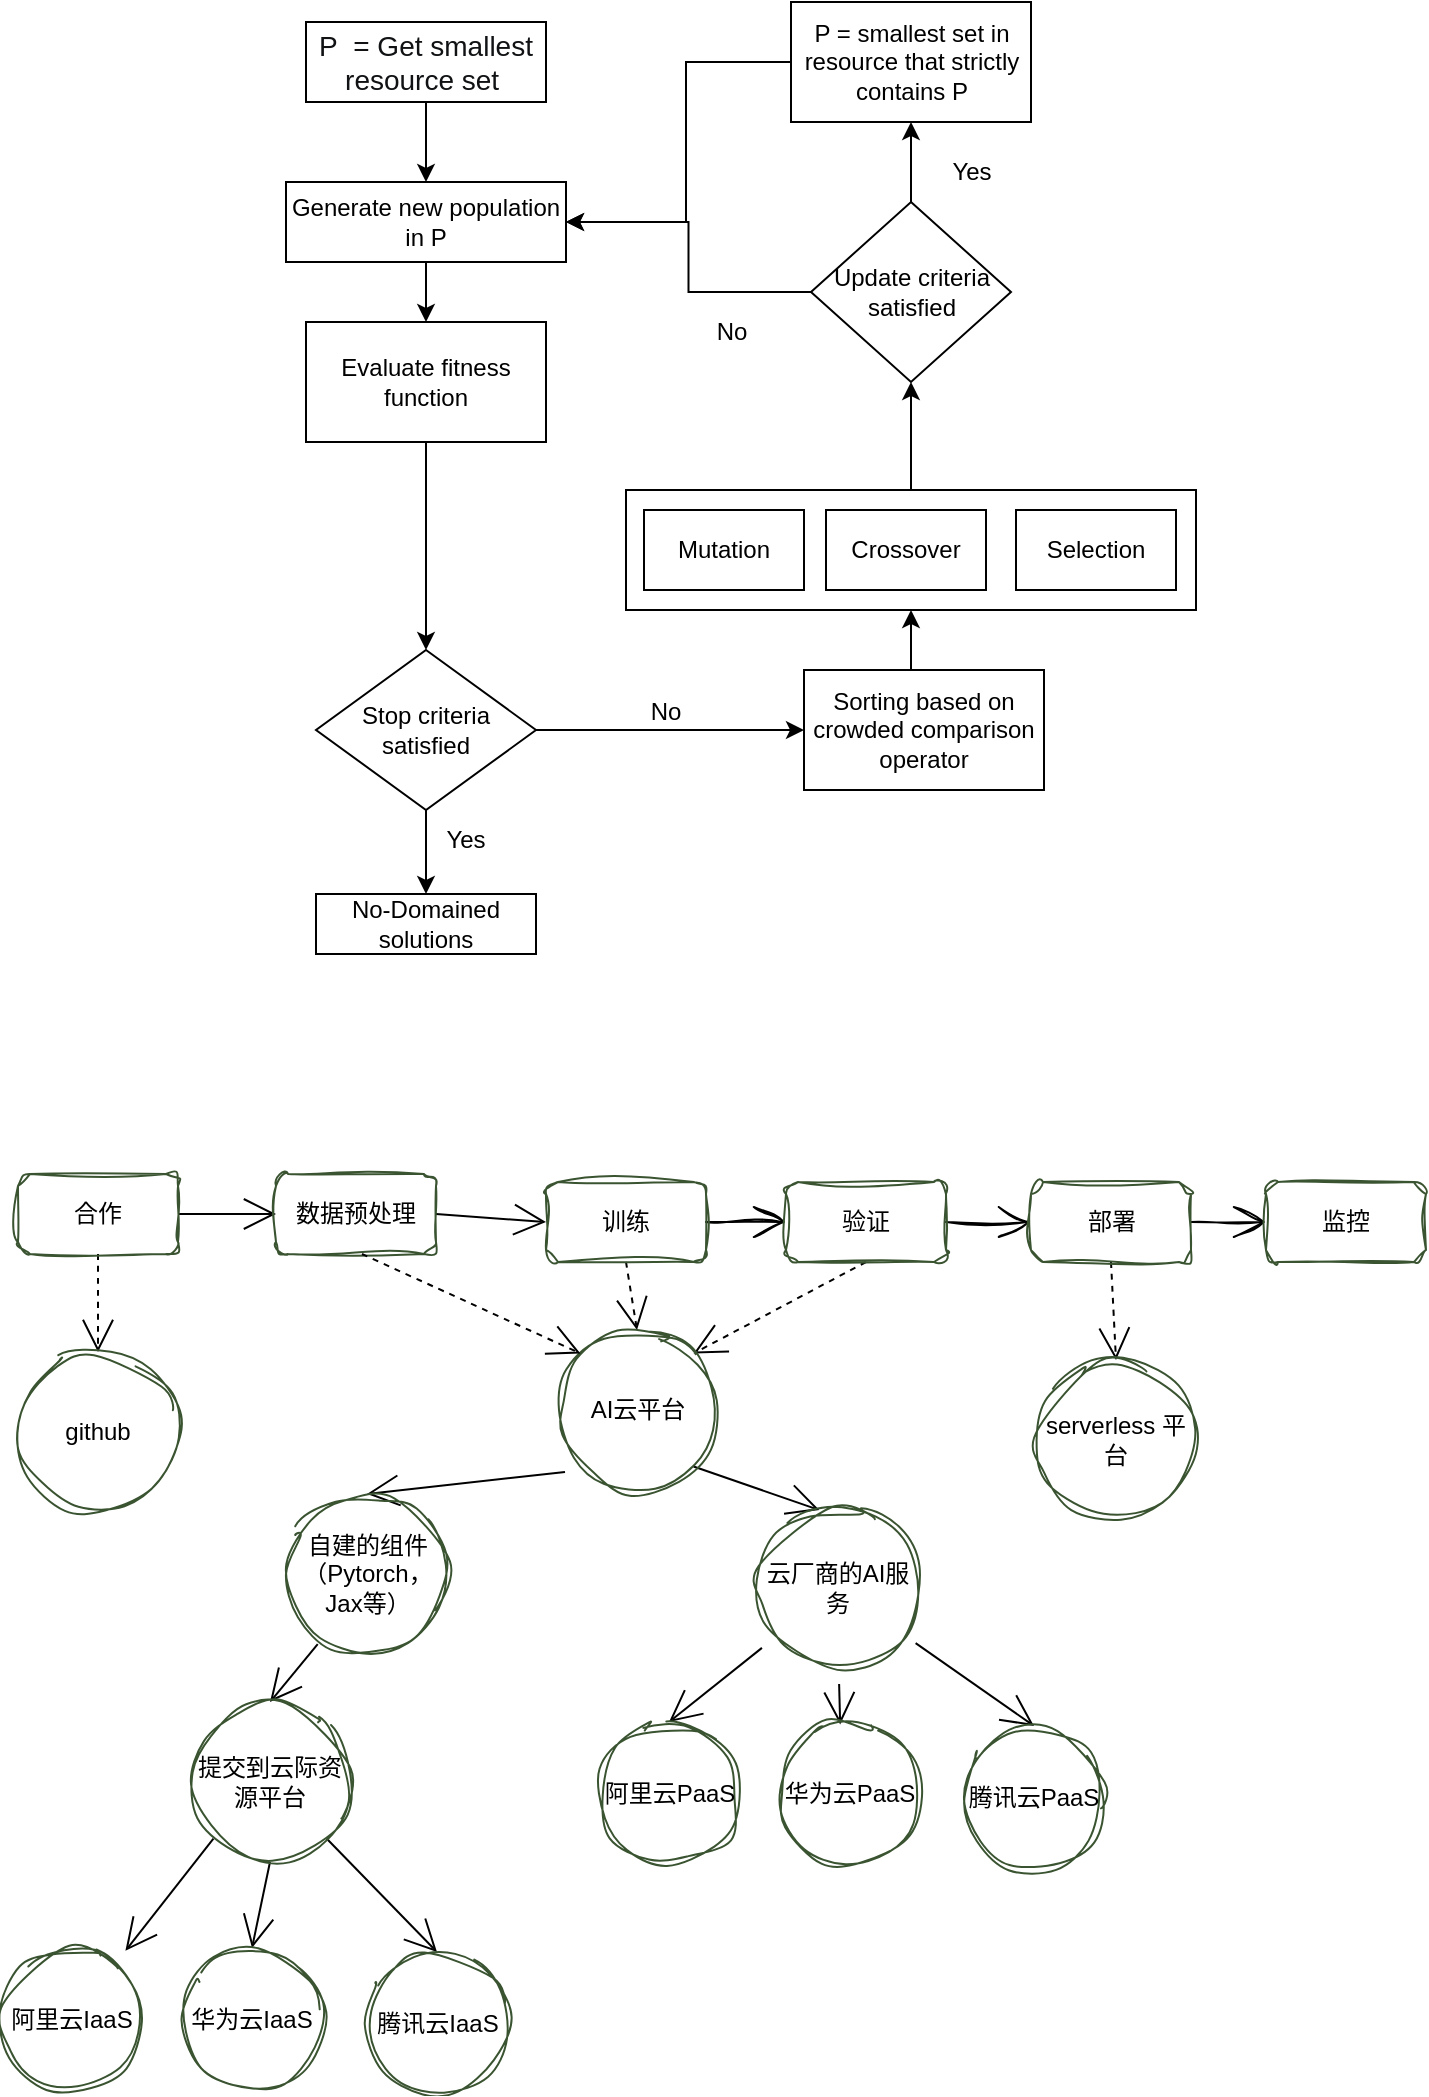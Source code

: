<mxfile version="20.8.23" type="github">
  <diagram id="C5RBs43oDa-KdzZeNtuy" name="Page-1">
    <mxGraphModel dx="1246" dy="535" grid="0" gridSize="10" guides="1" tooltips="1" connect="1" arrows="1" fold="1" page="0" pageScale="1" pageWidth="827" pageHeight="1169" math="0" shadow="0">
      <root>
        <mxCell id="WIyWlLk6GJQsqaUBKTNV-0" />
        <mxCell id="WIyWlLk6GJQsqaUBKTNV-1" parent="WIyWlLk6GJQsqaUBKTNV-0" />
        <mxCell id="WIyWlLk6GJQsqaUBKTNV-4" value="Yes" style="rounded=0;html=1;jettySize=auto;orthogonalLoop=1;fontSize=11;endArrow=block;endFill=0;endSize=8;strokeWidth=1;shadow=0;labelBackgroundColor=none;edgeStyle=orthogonalEdgeStyle;" parent="WIyWlLk6GJQsqaUBKTNV-1" edge="1">
          <mxGeometry y="20" relative="1" as="geometry">
            <mxPoint as="offset" />
            <mxPoint x="220" y="250" as="sourcePoint" />
          </mxGeometry>
        </mxCell>
        <mxCell id="WIyWlLk6GJQsqaUBKTNV-5" value="No" style="edgeStyle=orthogonalEdgeStyle;rounded=0;html=1;jettySize=auto;orthogonalLoop=1;fontSize=11;endArrow=block;endFill=0;endSize=8;strokeWidth=1;shadow=0;labelBackgroundColor=none;" parent="WIyWlLk6GJQsqaUBKTNV-1" edge="1">
          <mxGeometry y="10" relative="1" as="geometry">
            <mxPoint as="offset" />
            <mxPoint x="270" y="210" as="sourcePoint" />
          </mxGeometry>
        </mxCell>
        <mxCell id="WIyWlLk6GJQsqaUBKTNV-9" value="Yes" style="edgeStyle=orthogonalEdgeStyle;rounded=0;html=1;jettySize=auto;orthogonalLoop=1;fontSize=11;endArrow=block;endFill=0;endSize=8;strokeWidth=1;shadow=0;labelBackgroundColor=none;" parent="WIyWlLk6GJQsqaUBKTNV-1" edge="1">
          <mxGeometry y="10" relative="1" as="geometry">
            <mxPoint as="offset" />
            <mxPoint x="270" y="330" as="sourcePoint" />
          </mxGeometry>
        </mxCell>
        <mxCell id="THJVb-N0ZHT8e2qzy4Ff-2" value="" style="edgeStyle=orthogonalEdgeStyle;rounded=0;orthogonalLoop=1;jettySize=auto;html=1;" parent="WIyWlLk6GJQsqaUBKTNV-1" source="THJVb-N0ZHT8e2qzy4Ff-0" target="THJVb-N0ZHT8e2qzy4Ff-1" edge="1">
          <mxGeometry relative="1" as="geometry" />
        </mxCell>
        <mxCell id="THJVb-N0ZHT8e2qzy4Ff-0" value="Evaluate fitness function" style="rounded=0;whiteSpace=wrap;html=1;" parent="WIyWlLk6GJQsqaUBKTNV-1" vertex="1">
          <mxGeometry x="160" y="170" width="120" height="60" as="geometry" />
        </mxCell>
        <mxCell id="THJVb-N0ZHT8e2qzy4Ff-4" value="" style="edgeStyle=orthogonalEdgeStyle;rounded=0;orthogonalLoop=1;jettySize=auto;html=1;" parent="WIyWlLk6GJQsqaUBKTNV-1" source="THJVb-N0ZHT8e2qzy4Ff-1" target="THJVb-N0ZHT8e2qzy4Ff-3" edge="1">
          <mxGeometry relative="1" as="geometry" />
        </mxCell>
        <mxCell id="THJVb-N0ZHT8e2qzy4Ff-6" value="" style="edgeStyle=orthogonalEdgeStyle;rounded=0;orthogonalLoop=1;jettySize=auto;html=1;" parent="WIyWlLk6GJQsqaUBKTNV-1" source="THJVb-N0ZHT8e2qzy4Ff-1" target="THJVb-N0ZHT8e2qzy4Ff-5" edge="1">
          <mxGeometry relative="1" as="geometry" />
        </mxCell>
        <mxCell id="THJVb-N0ZHT8e2qzy4Ff-1" value="Stop criteria satisfied" style="rhombus;whiteSpace=wrap;html=1;rounded=0;" parent="WIyWlLk6GJQsqaUBKTNV-1" vertex="1">
          <mxGeometry x="165" y="334" width="110" height="80" as="geometry" />
        </mxCell>
        <mxCell id="THJVb-N0ZHT8e2qzy4Ff-3" value="No-Domained solutions" style="whiteSpace=wrap;html=1;rounded=0;" parent="WIyWlLk6GJQsqaUBKTNV-1" vertex="1">
          <mxGeometry x="165" y="456" width="110" height="30" as="geometry" />
        </mxCell>
        <mxCell id="THJVb-N0ZHT8e2qzy4Ff-35" style="edgeStyle=orthogonalEdgeStyle;rounded=0;orthogonalLoop=1;jettySize=auto;html=1;exitX=0.5;exitY=0;exitDx=0;exitDy=0;entryX=0.5;entryY=1;entryDx=0;entryDy=0;" parent="WIyWlLk6GJQsqaUBKTNV-1" source="THJVb-N0ZHT8e2qzy4Ff-5" target="THJVb-N0ZHT8e2qzy4Ff-7" edge="1">
          <mxGeometry relative="1" as="geometry" />
        </mxCell>
        <mxCell id="THJVb-N0ZHT8e2qzy4Ff-5" value="Sorting based on crowded comparison operator" style="whiteSpace=wrap;html=1;rounded=0;" parent="WIyWlLk6GJQsqaUBKTNV-1" vertex="1">
          <mxGeometry x="409" y="344" width="120" height="60" as="geometry" />
        </mxCell>
        <mxCell id="THJVb-N0ZHT8e2qzy4Ff-29" style="edgeStyle=orthogonalEdgeStyle;rounded=0;orthogonalLoop=1;jettySize=auto;html=1;exitX=0.5;exitY=0;exitDx=0;exitDy=0;entryX=0.5;entryY=1;entryDx=0;entryDy=0;" parent="WIyWlLk6GJQsqaUBKTNV-1" source="THJVb-N0ZHT8e2qzy4Ff-7" target="THJVb-N0ZHT8e2qzy4Ff-28" edge="1">
          <mxGeometry relative="1" as="geometry" />
        </mxCell>
        <mxCell id="THJVb-N0ZHT8e2qzy4Ff-7" value="" style="whiteSpace=wrap;html=1;rounded=0;" parent="WIyWlLk6GJQsqaUBKTNV-1" vertex="1">
          <mxGeometry x="320" y="254" width="285" height="60" as="geometry" />
        </mxCell>
        <mxCell id="THJVb-N0ZHT8e2qzy4Ff-8" value="Mutation" style="rounded=0;whiteSpace=wrap;html=1;" parent="WIyWlLk6GJQsqaUBKTNV-1" vertex="1">
          <mxGeometry x="329" y="264" width="80" height="40" as="geometry" />
        </mxCell>
        <mxCell id="THJVb-N0ZHT8e2qzy4Ff-9" value="Crossover" style="rounded=0;whiteSpace=wrap;html=1;" parent="WIyWlLk6GJQsqaUBKTNV-1" vertex="1">
          <mxGeometry x="420" y="264" width="80" height="40" as="geometry" />
        </mxCell>
        <mxCell id="THJVb-N0ZHT8e2qzy4Ff-10" value="Selection" style="rounded=0;whiteSpace=wrap;html=1;" parent="WIyWlLk6GJQsqaUBKTNV-1" vertex="1">
          <mxGeometry x="515" y="264" width="80" height="40" as="geometry" />
        </mxCell>
        <mxCell id="THJVb-N0ZHT8e2qzy4Ff-27" style="edgeStyle=orthogonalEdgeStyle;rounded=0;orthogonalLoop=1;jettySize=auto;html=1;" parent="WIyWlLk6GJQsqaUBKTNV-1" source="THJVb-N0ZHT8e2qzy4Ff-11" target="THJVb-N0ZHT8e2qzy4Ff-0" edge="1">
          <mxGeometry relative="1" as="geometry" />
        </mxCell>
        <mxCell id="THJVb-N0ZHT8e2qzy4Ff-11" value="Generate new population in P" style="whiteSpace=wrap;html=1;rounded=0;" parent="WIyWlLk6GJQsqaUBKTNV-1" vertex="1">
          <mxGeometry x="150" y="100" width="140" height="40" as="geometry" />
        </mxCell>
        <mxCell id="THJVb-N0ZHT8e2qzy4Ff-16" style="edgeStyle=orthogonalEdgeStyle;rounded=0;orthogonalLoop=1;jettySize=auto;html=1;exitX=0.5;exitY=1;exitDx=0;exitDy=0;entryX=0.5;entryY=0;entryDx=0;entryDy=0;" parent="WIyWlLk6GJQsqaUBKTNV-1" source="THJVb-N0ZHT8e2qzy4Ff-13" target="THJVb-N0ZHT8e2qzy4Ff-11" edge="1">
          <mxGeometry relative="1" as="geometry" />
        </mxCell>
        <mxCell id="THJVb-N0ZHT8e2qzy4Ff-13" value="&lt;p style=&quot;&quot;&gt;&lt;font color=&quot;#101214&quot;&gt;&lt;span style=&quot;font-size: 14px; background-color: rgb(255, 255, 255);&quot;&gt;P&amp;nbsp; = Get smallest resource set&amp;nbsp;&lt;/span&gt;&lt;/font&gt;&lt;/p&gt;" style="rounded=0;whiteSpace=wrap;html=1;fontSize=12;glass=0;strokeWidth=1;shadow=0;align=center;" parent="WIyWlLk6GJQsqaUBKTNV-1" vertex="1">
          <mxGeometry x="160" y="20" width="120" height="40" as="geometry" />
        </mxCell>
        <mxCell id="THJVb-N0ZHT8e2qzy4Ff-17" style="edgeStyle=orthogonalEdgeStyle;rounded=0;orthogonalLoop=1;jettySize=auto;html=1;entryX=1;entryY=0.5;entryDx=0;entryDy=0;" parent="WIyWlLk6GJQsqaUBKTNV-1" source="THJVb-N0ZHT8e2qzy4Ff-14" target="THJVb-N0ZHT8e2qzy4Ff-11" edge="1">
          <mxGeometry relative="1" as="geometry">
            <Array as="points">
              <mxPoint x="350" y="40" />
              <mxPoint x="350" y="120" />
            </Array>
          </mxGeometry>
        </mxCell>
        <mxCell id="THJVb-N0ZHT8e2qzy4Ff-14" value="P = smallest set in resource that strictly contains P" style="rounded=0;whiteSpace=wrap;html=1;" parent="WIyWlLk6GJQsqaUBKTNV-1" vertex="1">
          <mxGeometry x="402.5" y="10" width="120" height="60" as="geometry" />
        </mxCell>
        <mxCell id="THJVb-N0ZHT8e2qzy4Ff-25" value="Yes" style="text;html=1;strokeColor=none;fillColor=none;align=center;verticalAlign=middle;whiteSpace=wrap;rounded=0;" parent="WIyWlLk6GJQsqaUBKTNV-1" vertex="1">
          <mxGeometry x="210" y="414" width="60" height="30" as="geometry" />
        </mxCell>
        <mxCell id="THJVb-N0ZHT8e2qzy4Ff-26" value="No" style="text;html=1;strokeColor=none;fillColor=none;align=center;verticalAlign=middle;whiteSpace=wrap;rounded=0;" parent="WIyWlLk6GJQsqaUBKTNV-1" vertex="1">
          <mxGeometry x="310" y="350" width="60" height="30" as="geometry" />
        </mxCell>
        <mxCell id="THJVb-N0ZHT8e2qzy4Ff-30" style="edgeStyle=orthogonalEdgeStyle;rounded=0;orthogonalLoop=1;jettySize=auto;html=1;exitX=0.5;exitY=0;exitDx=0;exitDy=0;" parent="WIyWlLk6GJQsqaUBKTNV-1" source="THJVb-N0ZHT8e2qzy4Ff-28" target="THJVb-N0ZHT8e2qzy4Ff-14" edge="1">
          <mxGeometry relative="1" as="geometry" />
        </mxCell>
        <mxCell id="THJVb-N0ZHT8e2qzy4Ff-32" style="edgeStyle=orthogonalEdgeStyle;rounded=0;orthogonalLoop=1;jettySize=auto;html=1;exitX=0;exitY=0.5;exitDx=0;exitDy=0;entryX=1;entryY=0.5;entryDx=0;entryDy=0;" parent="WIyWlLk6GJQsqaUBKTNV-1" source="THJVb-N0ZHT8e2qzy4Ff-28" target="THJVb-N0ZHT8e2qzy4Ff-11" edge="1">
          <mxGeometry relative="1" as="geometry">
            <mxPoint x="340" y="120" as="targetPoint" />
          </mxGeometry>
        </mxCell>
        <mxCell id="THJVb-N0ZHT8e2qzy4Ff-28" value="Update criteria satisfied" style="rhombus;whiteSpace=wrap;html=1;" parent="WIyWlLk6GJQsqaUBKTNV-1" vertex="1">
          <mxGeometry x="412.5" y="110" width="100" height="90" as="geometry" />
        </mxCell>
        <mxCell id="THJVb-N0ZHT8e2qzy4Ff-33" value="No" style="text;html=1;strokeColor=none;fillColor=none;align=center;verticalAlign=middle;whiteSpace=wrap;rounded=0;" parent="WIyWlLk6GJQsqaUBKTNV-1" vertex="1">
          <mxGeometry x="342.5" y="160" width="60" height="30" as="geometry" />
        </mxCell>
        <mxCell id="THJVb-N0ZHT8e2qzy4Ff-34" value="Yes" style="text;html=1;strokeColor=none;fillColor=none;align=center;verticalAlign=middle;whiteSpace=wrap;rounded=0;" parent="WIyWlLk6GJQsqaUBKTNV-1" vertex="1">
          <mxGeometry x="462.5" y="80" width="60" height="30" as="geometry" />
        </mxCell>
        <mxCell id="u_1ld5OmQaAOj_DJ9Zru-8" style="edgeStyle=none;curved=1;rounded=0;orthogonalLoop=1;jettySize=auto;html=1;exitX=0.5;exitY=1;exitDx=0;exitDy=0;entryX=0.5;entryY=0;entryDx=0;entryDy=0;endArrow=open;startSize=14;endSize=14;sourcePerimeterSpacing=8;targetPerimeterSpacing=8;dashed=1;" parent="WIyWlLk6GJQsqaUBKTNV-1" source="LXepPZIW4qONN0NMXBWs-0" target="u_1ld5OmQaAOj_DJ9Zru-5" edge="1">
          <mxGeometry relative="1" as="geometry" />
        </mxCell>
        <mxCell id="olnGgKOGEYeU1nbV7uQY-23" style="edgeStyle=none;curved=1;rounded=0;orthogonalLoop=1;jettySize=auto;html=1;exitX=1;exitY=0.5;exitDx=0;exitDy=0;entryX=0;entryY=0.5;entryDx=0;entryDy=0;endArrow=open;startSize=14;endSize=14;sourcePerimeterSpacing=8;targetPerimeterSpacing=8;" edge="1" parent="WIyWlLk6GJQsqaUBKTNV-1" source="LXepPZIW4qONN0NMXBWs-0" target="olnGgKOGEYeU1nbV7uQY-20">
          <mxGeometry relative="1" as="geometry" />
        </mxCell>
        <mxCell id="LXepPZIW4qONN0NMXBWs-0" value="&lt;font&gt;合作&lt;/font&gt;" style="rounded=1;whiteSpace=wrap;html=1;labelBackgroundColor=none;labelBorderColor=none;sketch=1;curveFitting=1;jiggle=2;shadow=0;glass=0;fillColor=none;fontColor=default;strokeColor=#3A5431;" parent="WIyWlLk6GJQsqaUBKTNV-1" vertex="1">
          <mxGeometry x="16" y="596" width="80" height="40" as="geometry" />
        </mxCell>
        <mxCell id="LXepPZIW4qONN0NMXBWs-6" style="edgeStyle=none;shape=connector;rounded=1;sketch=1;jiggle=2;curveFitting=1;orthogonalLoop=1;jettySize=auto;html=1;entryX=0;entryY=0.5;entryDx=0;entryDy=0;labelBackgroundColor=default;strokeColor=default;fontFamily=Helvetica;fontSize=11;fontColor=default;endArrow=open;startSize=14;endSize=14;sourcePerimeterSpacing=8;targetPerimeterSpacing=8;exitX=1;exitY=0.5;exitDx=0;exitDy=0;" parent="WIyWlLk6GJQsqaUBKTNV-1" source="LXepPZIW4qONN0NMXBWs-1" target="LXepPZIW4qONN0NMXBWs-2" edge="1">
          <mxGeometry relative="1" as="geometry" />
        </mxCell>
        <mxCell id="u_1ld5OmQaAOj_DJ9Zru-3" value="" style="edgeStyle=none;curved=1;rounded=0;orthogonalLoop=1;jettySize=auto;html=1;endArrow=open;startSize=14;endSize=14;sourcePerimeterSpacing=8;targetPerimeterSpacing=8;exitX=0.5;exitY=1;exitDx=0;exitDy=0;entryX=0.5;entryY=0;entryDx=0;entryDy=0;dashed=1;" parent="WIyWlLk6GJQsqaUBKTNV-1" source="LXepPZIW4qONN0NMXBWs-1" target="u_1ld5OmQaAOj_DJ9Zru-2" edge="1">
          <mxGeometry relative="1" as="geometry" />
        </mxCell>
        <mxCell id="LXepPZIW4qONN0NMXBWs-1" value="训练" style="rounded=1;whiteSpace=wrap;html=1;labelBackgroundColor=none;labelBorderColor=none;sketch=1;curveFitting=1;jiggle=2;shadow=0;glass=0;fillColor=none;fontColor=default;strokeColor=#3A5431;" parent="WIyWlLk6GJQsqaUBKTNV-1" vertex="1">
          <mxGeometry x="280" y="600" width="80" height="40" as="geometry" />
        </mxCell>
        <mxCell id="LXepPZIW4qONN0NMXBWs-7" style="edgeStyle=none;shape=connector;rounded=1;sketch=1;jiggle=2;curveFitting=1;orthogonalLoop=1;jettySize=auto;html=1;exitX=1;exitY=0.5;exitDx=0;exitDy=0;entryX=0;entryY=0.5;entryDx=0;entryDy=0;labelBackgroundColor=default;strokeColor=default;fontFamily=Helvetica;fontSize=11;fontColor=default;endArrow=open;startSize=14;endSize=14;sourcePerimeterSpacing=8;targetPerimeterSpacing=8;" parent="WIyWlLk6GJQsqaUBKTNV-1" source="LXepPZIW4qONN0NMXBWs-2" target="LXepPZIW4qONN0NMXBWs-3" edge="1">
          <mxGeometry relative="1" as="geometry" />
        </mxCell>
        <mxCell id="u_1ld5OmQaAOj_DJ9Zru-4" style="edgeStyle=none;curved=1;rounded=0;orthogonalLoop=1;jettySize=auto;html=1;exitX=0.5;exitY=1;exitDx=0;exitDy=0;entryX=1;entryY=0;entryDx=0;entryDy=0;endArrow=open;startSize=14;endSize=14;sourcePerimeterSpacing=8;targetPerimeterSpacing=8;dashed=1;" parent="WIyWlLk6GJQsqaUBKTNV-1" source="LXepPZIW4qONN0NMXBWs-2" target="u_1ld5OmQaAOj_DJ9Zru-2" edge="1">
          <mxGeometry relative="1" as="geometry" />
        </mxCell>
        <mxCell id="LXepPZIW4qONN0NMXBWs-2" value="验证" style="rounded=1;whiteSpace=wrap;html=1;labelBackgroundColor=none;labelBorderColor=none;sketch=1;curveFitting=1;jiggle=2;shadow=0;glass=0;fillColor=none;fontColor=default;strokeColor=#3A5431;" parent="WIyWlLk6GJQsqaUBKTNV-1" vertex="1">
          <mxGeometry x="400" y="600" width="80" height="40" as="geometry" />
        </mxCell>
        <mxCell id="LXepPZIW4qONN0NMXBWs-8" style="edgeStyle=none;shape=connector;rounded=1;sketch=1;jiggle=2;curveFitting=1;orthogonalLoop=1;jettySize=auto;html=1;exitX=1;exitY=0.5;exitDx=0;exitDy=0;entryX=0;entryY=0.5;entryDx=0;entryDy=0;labelBackgroundColor=default;strokeColor=default;fontFamily=Helvetica;fontSize=11;fontColor=default;endArrow=open;startSize=14;endSize=14;sourcePerimeterSpacing=8;targetPerimeterSpacing=8;" parent="WIyWlLk6GJQsqaUBKTNV-1" source="LXepPZIW4qONN0NMXBWs-3" target="LXepPZIW4qONN0NMXBWs-4" edge="1">
          <mxGeometry relative="1" as="geometry" />
        </mxCell>
        <mxCell id="u_1ld5OmQaAOj_DJ9Zru-1" value="" style="edgeStyle=none;curved=1;rounded=0;orthogonalLoop=1;jettySize=auto;html=1;endArrow=open;startSize=14;endSize=14;sourcePerimeterSpacing=8;targetPerimeterSpacing=8;exitX=0.5;exitY=1;exitDx=0;exitDy=0;entryX=0.5;entryY=0;entryDx=0;entryDy=0;dashed=1;" parent="WIyWlLk6GJQsqaUBKTNV-1" source="LXepPZIW4qONN0NMXBWs-3" target="u_1ld5OmQaAOj_DJ9Zru-0" edge="1">
          <mxGeometry relative="1" as="geometry" />
        </mxCell>
        <mxCell id="LXepPZIW4qONN0NMXBWs-3" value="部署" style="rounded=1;whiteSpace=wrap;html=1;labelBackgroundColor=none;labelBorderColor=none;sketch=1;curveFitting=1;jiggle=2;shadow=0;glass=0;fillColor=none;fontColor=default;strokeColor=#3A5431;" parent="WIyWlLk6GJQsqaUBKTNV-1" vertex="1">
          <mxGeometry x="522.5" y="600" width="80" height="40" as="geometry" />
        </mxCell>
        <mxCell id="LXepPZIW4qONN0NMXBWs-4" value="监控" style="rounded=1;whiteSpace=wrap;html=1;labelBackgroundColor=none;labelBorderColor=none;sketch=1;curveFitting=1;jiggle=2;shadow=0;glass=0;fillColor=none;fontColor=default;strokeColor=#3A5431;" parent="WIyWlLk6GJQsqaUBKTNV-1" vertex="1">
          <mxGeometry x="640" y="600" width="80" height="40" as="geometry" />
        </mxCell>
        <mxCell id="u_1ld5OmQaAOj_DJ9Zru-0" value="serverless 平台" style="ellipse;whiteSpace=wrap;html=1;fillColor=none;strokeColor=#3A5431;rounded=1;labelBackgroundColor=none;labelBorderColor=none;sketch=1;curveFitting=1;jiggle=2;shadow=0;glass=0;" parent="WIyWlLk6GJQsqaUBKTNV-1" vertex="1">
          <mxGeometry x="525" y="689" width="80" height="80" as="geometry" />
        </mxCell>
        <mxCell id="olnGgKOGEYeU1nbV7uQY-2" style="edgeStyle=none;curved=1;rounded=0;orthogonalLoop=1;jettySize=auto;html=1;entryX=0.5;entryY=0;entryDx=0;entryDy=0;endArrow=open;startSize=14;endSize=14;sourcePerimeterSpacing=8;targetPerimeterSpacing=8;" edge="1" parent="WIyWlLk6GJQsqaUBKTNV-1" target="olnGgKOGEYeU1nbV7uQY-1">
          <mxGeometry relative="1" as="geometry">
            <mxPoint x="289.5" y="745" as="sourcePoint" />
          </mxGeometry>
        </mxCell>
        <mxCell id="olnGgKOGEYeU1nbV7uQY-3" style="edgeStyle=none;curved=1;rounded=0;orthogonalLoop=1;jettySize=auto;html=1;exitX=1;exitY=1;exitDx=0;exitDy=0;endArrow=open;startSize=14;endSize=14;sourcePerimeterSpacing=8;targetPerimeterSpacing=8;entryX=0.39;entryY=0.013;entryDx=0;entryDy=0;entryPerimeter=0;" edge="1" parent="WIyWlLk6GJQsqaUBKTNV-1" source="u_1ld5OmQaAOj_DJ9Zru-2" target="olnGgKOGEYeU1nbV7uQY-4">
          <mxGeometry relative="1" as="geometry">
            <mxPoint x="405.278" y="801.056" as="targetPoint" />
          </mxGeometry>
        </mxCell>
        <mxCell id="u_1ld5OmQaAOj_DJ9Zru-2" value="AI云平台" style="ellipse;whiteSpace=wrap;html=1;fillColor=none;strokeColor=#3A5431;rounded=1;labelBackgroundColor=none;labelBorderColor=none;sketch=1;curveFitting=1;jiggle=2;shadow=0;glass=0;" parent="WIyWlLk6GJQsqaUBKTNV-1" vertex="1">
          <mxGeometry x="285.5" y="674" width="80" height="80" as="geometry" />
        </mxCell>
        <mxCell id="u_1ld5OmQaAOj_DJ9Zru-5" value="github" style="ellipse;whiteSpace=wrap;html=1;fillColor=none;strokeColor=#3A5431;rounded=1;labelBackgroundColor=none;labelBorderColor=none;sketch=1;curveFitting=1;jiggle=2;shadow=0;glass=0;" parent="WIyWlLk6GJQsqaUBKTNV-1" vertex="1">
          <mxGeometry x="16" y="685" width="80" height="80" as="geometry" />
        </mxCell>
        <mxCell id="olnGgKOGEYeU1nbV7uQY-6" style="edgeStyle=none;curved=1;rounded=0;orthogonalLoop=1;jettySize=auto;html=1;entryX=0.5;entryY=0;entryDx=0;entryDy=0;endArrow=open;startSize=14;endSize=14;sourcePerimeterSpacing=8;targetPerimeterSpacing=8;exitX=0.192;exitY=0.938;exitDx=0;exitDy=0;exitPerimeter=0;" edge="1" parent="WIyWlLk6GJQsqaUBKTNV-1" source="olnGgKOGEYeU1nbV7uQY-1" target="olnGgKOGEYeU1nbV7uQY-5">
          <mxGeometry relative="1" as="geometry">
            <mxPoint x="184" y="873" as="sourcePoint" />
          </mxGeometry>
        </mxCell>
        <mxCell id="olnGgKOGEYeU1nbV7uQY-1" value="自建的组件&lt;br&gt;（Pytorch，Jax等）" style="ellipse;whiteSpace=wrap;html=1;fillColor=none;strokeColor=#3A5431;rounded=1;labelBackgroundColor=none;labelBorderColor=none;sketch=1;curveFitting=1;jiggle=2;shadow=0;glass=0;" vertex="1" parent="WIyWlLk6GJQsqaUBKTNV-1">
          <mxGeometry x="150.5" y="756" width="80" height="80" as="geometry" />
        </mxCell>
        <mxCell id="olnGgKOGEYeU1nbV7uQY-14" style="edgeStyle=none;curved=1;rounded=0;orthogonalLoop=1;jettySize=auto;html=1;entryX=0.5;entryY=0;entryDx=0;entryDy=0;endArrow=open;startSize=14;endSize=14;sourcePerimeterSpacing=8;targetPerimeterSpacing=8;" edge="1" parent="WIyWlLk6GJQsqaUBKTNV-1" source="olnGgKOGEYeU1nbV7uQY-4" target="olnGgKOGEYeU1nbV7uQY-11">
          <mxGeometry relative="1" as="geometry" />
        </mxCell>
        <mxCell id="olnGgKOGEYeU1nbV7uQY-15" style="edgeStyle=none;curved=1;rounded=0;orthogonalLoop=1;jettySize=auto;html=1;entryX=0.437;entryY=0.017;entryDx=0;entryDy=0;entryPerimeter=0;endArrow=open;startSize=14;endSize=14;sourcePerimeterSpacing=8;targetPerimeterSpacing=8;" edge="1" parent="WIyWlLk6GJQsqaUBKTNV-1" source="olnGgKOGEYeU1nbV7uQY-4" target="olnGgKOGEYeU1nbV7uQY-12">
          <mxGeometry relative="1" as="geometry" />
        </mxCell>
        <mxCell id="olnGgKOGEYeU1nbV7uQY-16" style="edgeStyle=none;curved=1;rounded=0;orthogonalLoop=1;jettySize=auto;html=1;entryX=0.5;entryY=0;entryDx=0;entryDy=0;endArrow=open;startSize=14;endSize=14;sourcePerimeterSpacing=8;targetPerimeterSpacing=8;" edge="1" parent="WIyWlLk6GJQsqaUBKTNV-1" source="olnGgKOGEYeU1nbV7uQY-4" target="olnGgKOGEYeU1nbV7uQY-13">
          <mxGeometry relative="1" as="geometry" />
        </mxCell>
        <mxCell id="olnGgKOGEYeU1nbV7uQY-4" value="云厂商的AI服务" style="ellipse;whiteSpace=wrap;html=1;fillColor=none;strokeColor=#3A5431;rounded=1;labelBackgroundColor=none;labelBorderColor=none;sketch=1;curveFitting=1;jiggle=2;shadow=0;glass=0;" vertex="1" parent="WIyWlLk6GJQsqaUBKTNV-1">
          <mxGeometry x="385.5" y="763" width="80" height="80" as="geometry" />
        </mxCell>
        <mxCell id="olnGgKOGEYeU1nbV7uQY-17" style="edgeStyle=none;curved=1;rounded=0;orthogonalLoop=1;jettySize=auto;html=1;exitX=0;exitY=1;exitDx=0;exitDy=0;endArrow=open;startSize=14;endSize=14;sourcePerimeterSpacing=8;targetPerimeterSpacing=8;" edge="1" parent="WIyWlLk6GJQsqaUBKTNV-1" source="olnGgKOGEYeU1nbV7uQY-5" target="olnGgKOGEYeU1nbV7uQY-8">
          <mxGeometry relative="1" as="geometry" />
        </mxCell>
        <mxCell id="olnGgKOGEYeU1nbV7uQY-18" style="edgeStyle=none;curved=1;rounded=0;orthogonalLoop=1;jettySize=auto;html=1;exitX=0.5;exitY=1;exitDx=0;exitDy=0;entryX=0.5;entryY=0;entryDx=0;entryDy=0;endArrow=open;startSize=14;endSize=14;sourcePerimeterSpacing=8;targetPerimeterSpacing=8;" edge="1" parent="WIyWlLk6GJQsqaUBKTNV-1" source="olnGgKOGEYeU1nbV7uQY-5" target="olnGgKOGEYeU1nbV7uQY-9">
          <mxGeometry relative="1" as="geometry" />
        </mxCell>
        <mxCell id="olnGgKOGEYeU1nbV7uQY-19" style="edgeStyle=none;curved=1;rounded=0;orthogonalLoop=1;jettySize=auto;html=1;exitX=1;exitY=1;exitDx=0;exitDy=0;entryX=0.5;entryY=0;entryDx=0;entryDy=0;endArrow=open;startSize=14;endSize=14;sourcePerimeterSpacing=8;targetPerimeterSpacing=8;" edge="1" parent="WIyWlLk6GJQsqaUBKTNV-1" source="olnGgKOGEYeU1nbV7uQY-5" target="olnGgKOGEYeU1nbV7uQY-10">
          <mxGeometry relative="1" as="geometry" />
        </mxCell>
        <mxCell id="olnGgKOGEYeU1nbV7uQY-5" value="提交到云际资源平台" style="ellipse;whiteSpace=wrap;html=1;fillColor=none;strokeColor=#3A5431;rounded=1;labelBackgroundColor=none;labelBorderColor=none;sketch=1;curveFitting=1;jiggle=2;shadow=0;glass=0;" vertex="1" parent="WIyWlLk6GJQsqaUBKTNV-1">
          <mxGeometry x="102" y="860" width="80" height="80" as="geometry" />
        </mxCell>
        <mxCell id="olnGgKOGEYeU1nbV7uQY-8" value="阿里云IaaS" style="ellipse;whiteSpace=wrap;html=1;fillColor=none;strokeColor=#3A5431;rounded=1;labelBackgroundColor=none;labelBorderColor=none;sketch=1;curveFitting=1;jiggle=2;shadow=0;glass=0;" vertex="1" parent="WIyWlLk6GJQsqaUBKTNV-1">
          <mxGeometry x="8" y="983" width="70" height="71" as="geometry" />
        </mxCell>
        <mxCell id="olnGgKOGEYeU1nbV7uQY-9" value="华为云IaaS" style="ellipse;whiteSpace=wrap;html=1;fillColor=none;strokeColor=#3A5431;rounded=1;labelBackgroundColor=none;labelBorderColor=none;sketch=1;curveFitting=1;jiggle=2;shadow=0;glass=0;" vertex="1" parent="WIyWlLk6GJQsqaUBKTNV-1">
          <mxGeometry x="98" y="983" width="70" height="71" as="geometry" />
        </mxCell>
        <mxCell id="olnGgKOGEYeU1nbV7uQY-10" value="腾讯云IaaS" style="ellipse;whiteSpace=wrap;html=1;fillColor=none;strokeColor=#3A5431;rounded=1;labelBackgroundColor=none;labelBorderColor=none;sketch=1;curveFitting=1;jiggle=2;shadow=0;glass=0;" vertex="1" parent="WIyWlLk6GJQsqaUBKTNV-1">
          <mxGeometry x="190.5" y="985" width="70" height="71" as="geometry" />
        </mxCell>
        <mxCell id="olnGgKOGEYeU1nbV7uQY-11" value="阿里云PaaS" style="ellipse;whiteSpace=wrap;html=1;fillColor=none;strokeColor=#3A5431;rounded=1;labelBackgroundColor=none;labelBorderColor=none;sketch=1;curveFitting=1;jiggle=2;shadow=0;glass=0;" vertex="1" parent="WIyWlLk6GJQsqaUBKTNV-1">
          <mxGeometry x="306.5" y="870" width="70" height="71" as="geometry" />
        </mxCell>
        <mxCell id="olnGgKOGEYeU1nbV7uQY-12" value="华为云PaaS" style="ellipse;whiteSpace=wrap;html=1;fillColor=none;strokeColor=#3A5431;rounded=1;labelBackgroundColor=none;labelBorderColor=none;sketch=1;curveFitting=1;jiggle=2;shadow=0;glass=0;" vertex="1" parent="WIyWlLk6GJQsqaUBKTNV-1">
          <mxGeometry x="396.5" y="870" width="70" height="71" as="geometry" />
        </mxCell>
        <mxCell id="olnGgKOGEYeU1nbV7uQY-13" value="腾讯云PaaS" style="ellipse;whiteSpace=wrap;html=1;fillColor=none;strokeColor=#3A5431;rounded=1;labelBackgroundColor=none;labelBorderColor=none;sketch=1;curveFitting=1;jiggle=2;shadow=0;glass=0;" vertex="1" parent="WIyWlLk6GJQsqaUBKTNV-1">
          <mxGeometry x="489" y="872" width="70" height="71" as="geometry" />
        </mxCell>
        <mxCell id="olnGgKOGEYeU1nbV7uQY-22" style="edgeStyle=none;curved=1;rounded=0;orthogonalLoop=1;jettySize=auto;html=1;exitX=1;exitY=0.5;exitDx=0;exitDy=0;entryX=0;entryY=0.5;entryDx=0;entryDy=0;endArrow=open;startSize=14;endSize=14;sourcePerimeterSpacing=8;targetPerimeterSpacing=8;" edge="1" parent="WIyWlLk6GJQsqaUBKTNV-1" source="olnGgKOGEYeU1nbV7uQY-20" target="LXepPZIW4qONN0NMXBWs-1">
          <mxGeometry relative="1" as="geometry" />
        </mxCell>
        <mxCell id="olnGgKOGEYeU1nbV7uQY-20" value="数据预处理" style="rounded=1;whiteSpace=wrap;html=1;labelBackgroundColor=none;labelBorderColor=none;sketch=1;curveFitting=1;jiggle=2;shadow=0;glass=0;fillColor=none;fontColor=default;strokeColor=#3A5431;" vertex="1" parent="WIyWlLk6GJQsqaUBKTNV-1">
          <mxGeometry x="145" y="596" width="80" height="40" as="geometry" />
        </mxCell>
        <mxCell id="olnGgKOGEYeU1nbV7uQY-28" value="" style="edgeStyle=none;curved=1;rounded=0;orthogonalLoop=1;jettySize=auto;html=1;endArrow=open;startSize=14;endSize=14;sourcePerimeterSpacing=8;targetPerimeterSpacing=8;exitX=0.5;exitY=1;exitDx=0;exitDy=0;entryX=0;entryY=0;entryDx=0;entryDy=0;dashed=1;" edge="1" parent="WIyWlLk6GJQsqaUBKTNV-1" target="u_1ld5OmQaAOj_DJ9Zru-2">
          <mxGeometry relative="1" as="geometry">
            <mxPoint x="188" y="636" as="sourcePoint" />
            <mxPoint x="215" y="693" as="targetPoint" />
          </mxGeometry>
        </mxCell>
      </root>
    </mxGraphModel>
  </diagram>
</mxfile>
